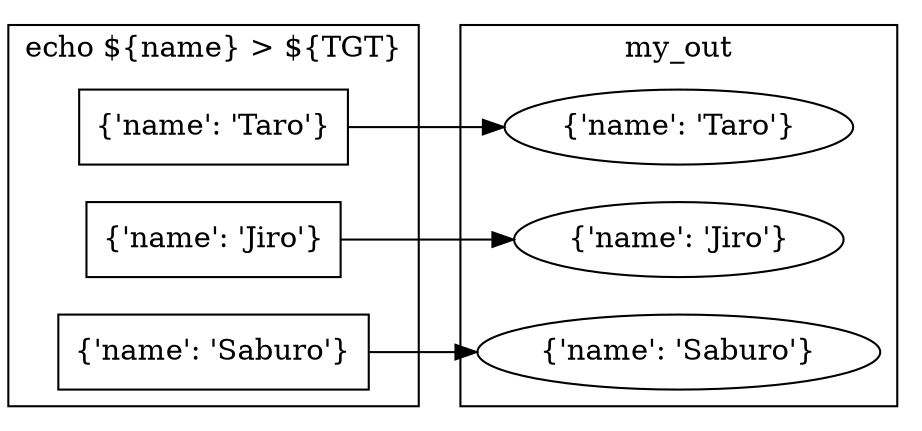 digraph G {
  graph [rankdir=LR]

  subgraph cluster_task {
    label="echo ${name} > ${TGT}"

    echo_taro [shape=box, label="{'name': 'Taro'}"]
    echo_jiro [shape=box, label="{'name': 'Jiro'}"]
    echo_saburo [shape=box, label="{'name': 'Saburo'}"]
  }

  subgraph cluster_my_out {
    label="my_out"

    taro [label="{'name': 'Taro'}"]
    jiro [label="{'name': 'Jiro'}"]
    saburo [label="{'name': 'Saburo'}"]
  }

  echo_taro -> taro
  echo_jiro -> jiro
  echo_saburo -> saburo
}